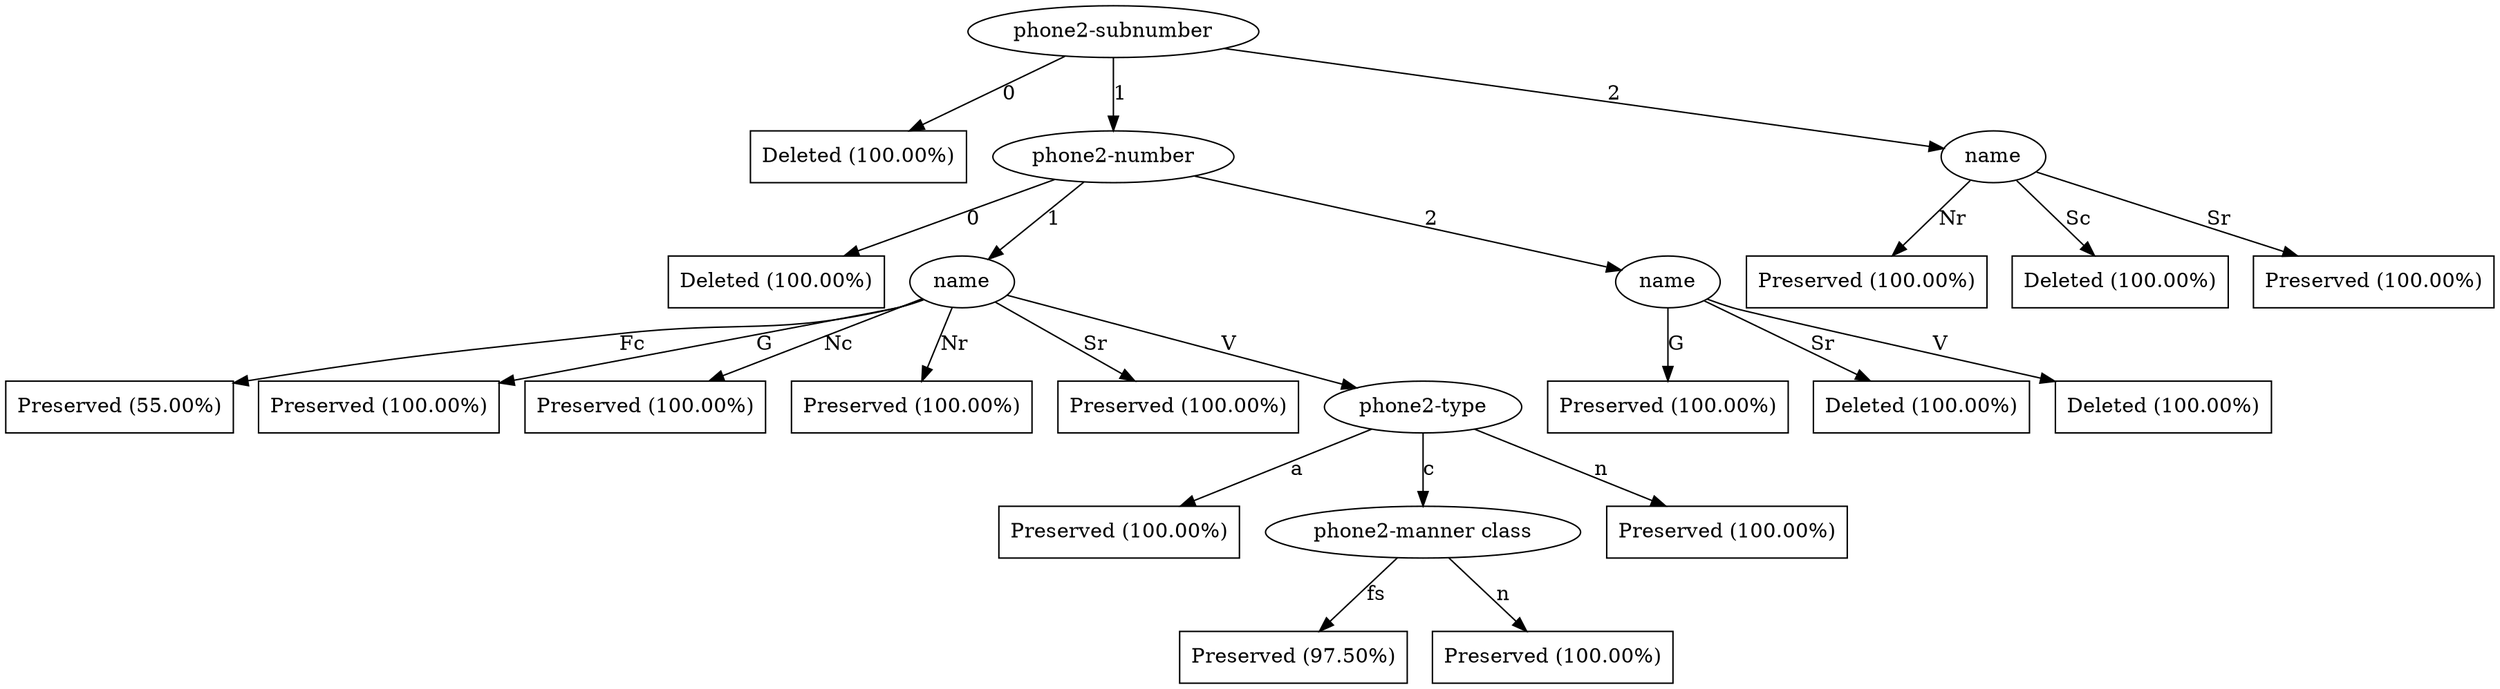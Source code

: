 digraph G {
"bg==" [ shape=ellipse label="phone2-subnumber"]
"bg==" -> "bi0w" [ label="0" ]
"bi0w" [ shape=box label="Deleted (100.00%)"]
"bg==" -> "bi0x" [ label="1" ]
"bi0x" [ shape=ellipse label="phone2-number"]
"bi0x" -> "bi0xLTA=" [ label="0" ]
"bi0xLTA=" [ shape=box label="Deleted (100.00%)"]
"bi0x" -> "bi0xLTE=" [ label="1" ]
"bi0xLTE=" [ shape=ellipse label="name"]
"bi0xLTE=" -> "bi0xLTEtMA==" [ label="Fc" ]
"bi0xLTEtMA==" [ shape=box label="Preserved (55.00%)"]
"bi0xLTE=" -> "bi0xLTEtMg==" [ label="G" ]
"bi0xLTEtMg==" [ shape=box label="Preserved (100.00%)"]
"bi0xLTE=" -> "bi0xLTEtMw==" [ label="Nc" ]
"bi0xLTEtMw==" [ shape=box label="Preserved (100.00%)"]
"bi0xLTE=" -> "bi0xLTEtNA==" [ label="Nr" ]
"bi0xLTEtNA==" [ shape=box label="Preserved (100.00%)"]
"bi0xLTE=" -> "bi0xLTEtNg==" [ label="Sr" ]
"bi0xLTEtNg==" [ shape=box label="Preserved (100.00%)"]
"bi0xLTE=" -> "bi0xLTEtNw==" [ label="V" ]
"bi0xLTEtNw==" [ shape=ellipse label="phone2-type"]
"bi0xLTEtNw==" -> "bi0xLTEtNy0x" [ label="a" ]
"bi0xLTEtNy0x" [ shape=box label="Preserved (100.00%)"]
"bi0xLTEtNw==" -> "bi0xLTEtNy0y" [ label="c" ]
"bi0xLTEtNy0y" [ shape=ellipse label="phone2-manner class"]
"bi0xLTEtNy0y" -> "bi0xLTEtNy0yLTM=" [ label="fs" ]
"bi0xLTEtNy0yLTM=" [ shape=box label="Preserved (97.50%)"]
"bi0xLTEtNy0y" -> "bi0xLTEtNy0yLTY=" [ label="n" ]
"bi0xLTEtNy0yLTY=" [ shape=box label="Preserved (100.00%)"]
"bi0xLTEtNw==" -> "bi0xLTEtNy0z" [ label="n" ]
"bi0xLTEtNy0z" [ shape=box label="Preserved (100.00%)"]
"bi0x" -> "bi0xLTI=" [ label="2" ]
"bi0xLTI=" [ shape=ellipse label="name"]
"bi0xLTI=" -> "bi0xLTItMg==" [ label="G" ]
"bi0xLTItMg==" [ shape=box label="Preserved (100.00%)"]
"bi0xLTI=" -> "bi0xLTItNg==" [ label="Sr" ]
"bi0xLTItNg==" [ shape=box label="Deleted (100.00%)"]
"bi0xLTI=" -> "bi0xLTItNw==" [ label="V" ]
"bi0xLTItNw==" [ shape=box label="Deleted (100.00%)"]
"bg==" -> "bi0y" [ label="2" ]
"bi0y" [ shape=ellipse label="name"]
"bi0y" -> "bi0yLTQ=" [ label="Nr" ]
"bi0yLTQ=" [ shape=box label="Preserved (100.00%)"]
"bi0y" -> "bi0yLTU=" [ label="Sc" ]
"bi0yLTU=" [ shape=box label="Deleted (100.00%)"]
"bi0y" -> "bi0yLTY=" [ label="Sr" ]
"bi0yLTY=" [ shape=box label="Preserved (100.00%)"]
}
